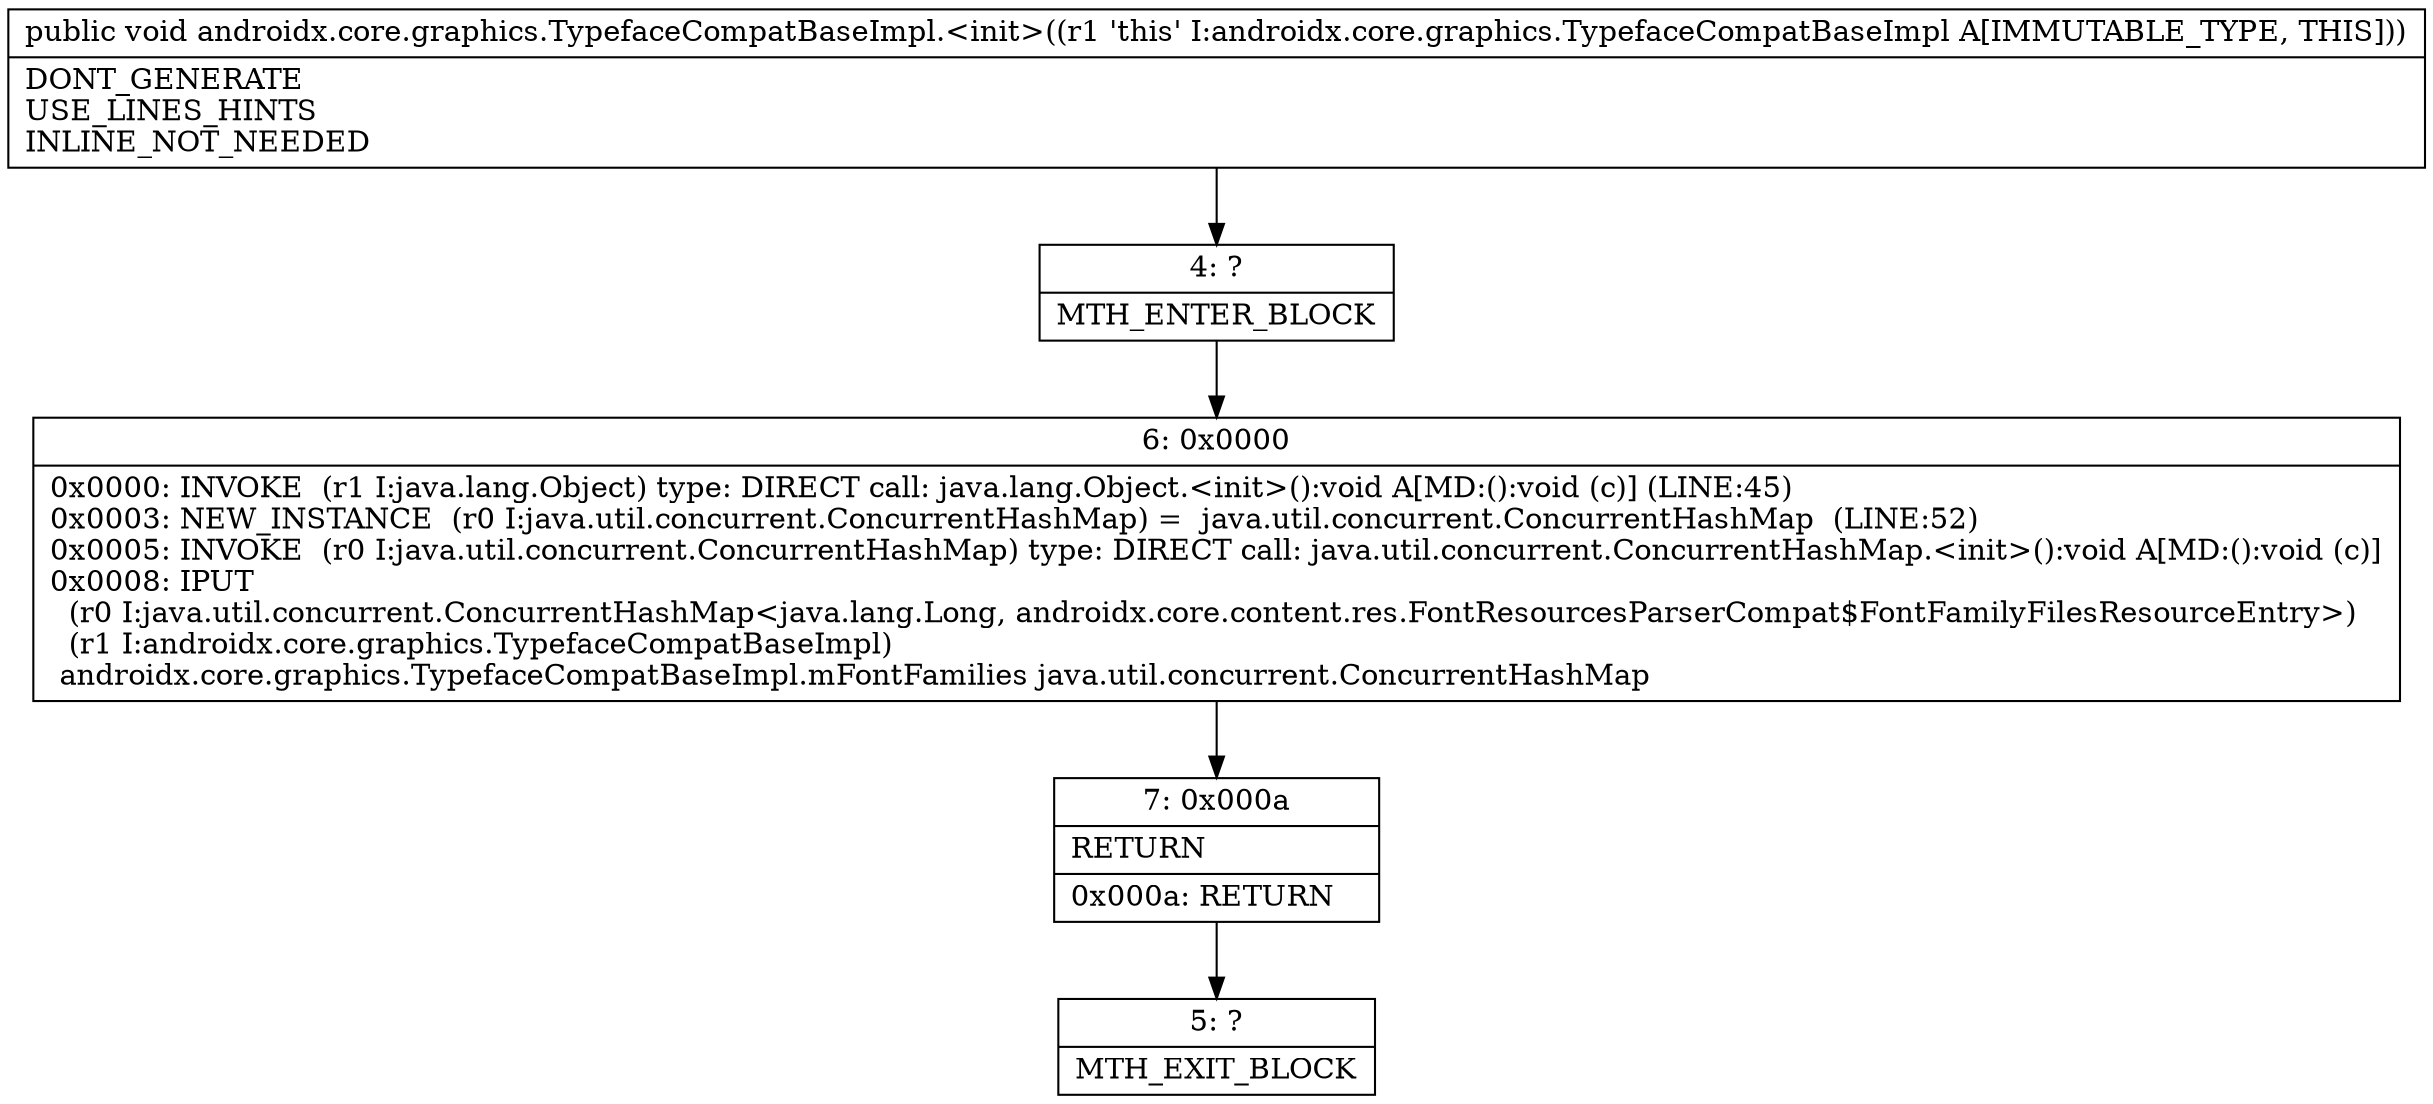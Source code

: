 digraph "CFG forandroidx.core.graphics.TypefaceCompatBaseImpl.\<init\>()V" {
Node_4 [shape=record,label="{4\:\ ?|MTH_ENTER_BLOCK\l}"];
Node_6 [shape=record,label="{6\:\ 0x0000|0x0000: INVOKE  (r1 I:java.lang.Object) type: DIRECT call: java.lang.Object.\<init\>():void A[MD:():void (c)] (LINE:45)\l0x0003: NEW_INSTANCE  (r0 I:java.util.concurrent.ConcurrentHashMap) =  java.util.concurrent.ConcurrentHashMap  (LINE:52)\l0x0005: INVOKE  (r0 I:java.util.concurrent.ConcurrentHashMap) type: DIRECT call: java.util.concurrent.ConcurrentHashMap.\<init\>():void A[MD:():void (c)]\l0x0008: IPUT  \l  (r0 I:java.util.concurrent.ConcurrentHashMap\<java.lang.Long, androidx.core.content.res.FontResourcesParserCompat$FontFamilyFilesResourceEntry\>)\l  (r1 I:androidx.core.graphics.TypefaceCompatBaseImpl)\l androidx.core.graphics.TypefaceCompatBaseImpl.mFontFamilies java.util.concurrent.ConcurrentHashMap \l}"];
Node_7 [shape=record,label="{7\:\ 0x000a|RETURN\l|0x000a: RETURN   \l}"];
Node_5 [shape=record,label="{5\:\ ?|MTH_EXIT_BLOCK\l}"];
MethodNode[shape=record,label="{public void androidx.core.graphics.TypefaceCompatBaseImpl.\<init\>((r1 'this' I:androidx.core.graphics.TypefaceCompatBaseImpl A[IMMUTABLE_TYPE, THIS]))  | DONT_GENERATE\lUSE_LINES_HINTS\lINLINE_NOT_NEEDED\l}"];
MethodNode -> Node_4;Node_4 -> Node_6;
Node_6 -> Node_7;
Node_7 -> Node_5;
}

